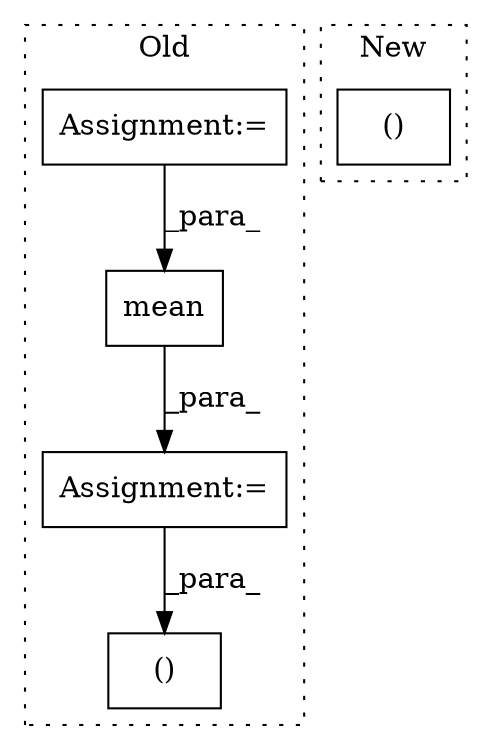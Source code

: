 digraph G {
subgraph cluster0 {
1 [label="mean" a="32" s="585,612" l="5,1" shape="box"];
3 [label="Assignment:=" a="7" s="578" l="1" shape="box"];
4 [label="Assignment:=" a="7" s="195" l="12" shape="box"];
5 [label="()" a="106" s="716" l="35" shape="box"];
label = "Old";
style="dotted";
}
subgraph cluster1 {
2 [label="()" a="106" s="368" l="25" shape="box"];
label = "New";
style="dotted";
}
1 -> 3 [label="_para_"];
3 -> 5 [label="_para_"];
4 -> 1 [label="_para_"];
}